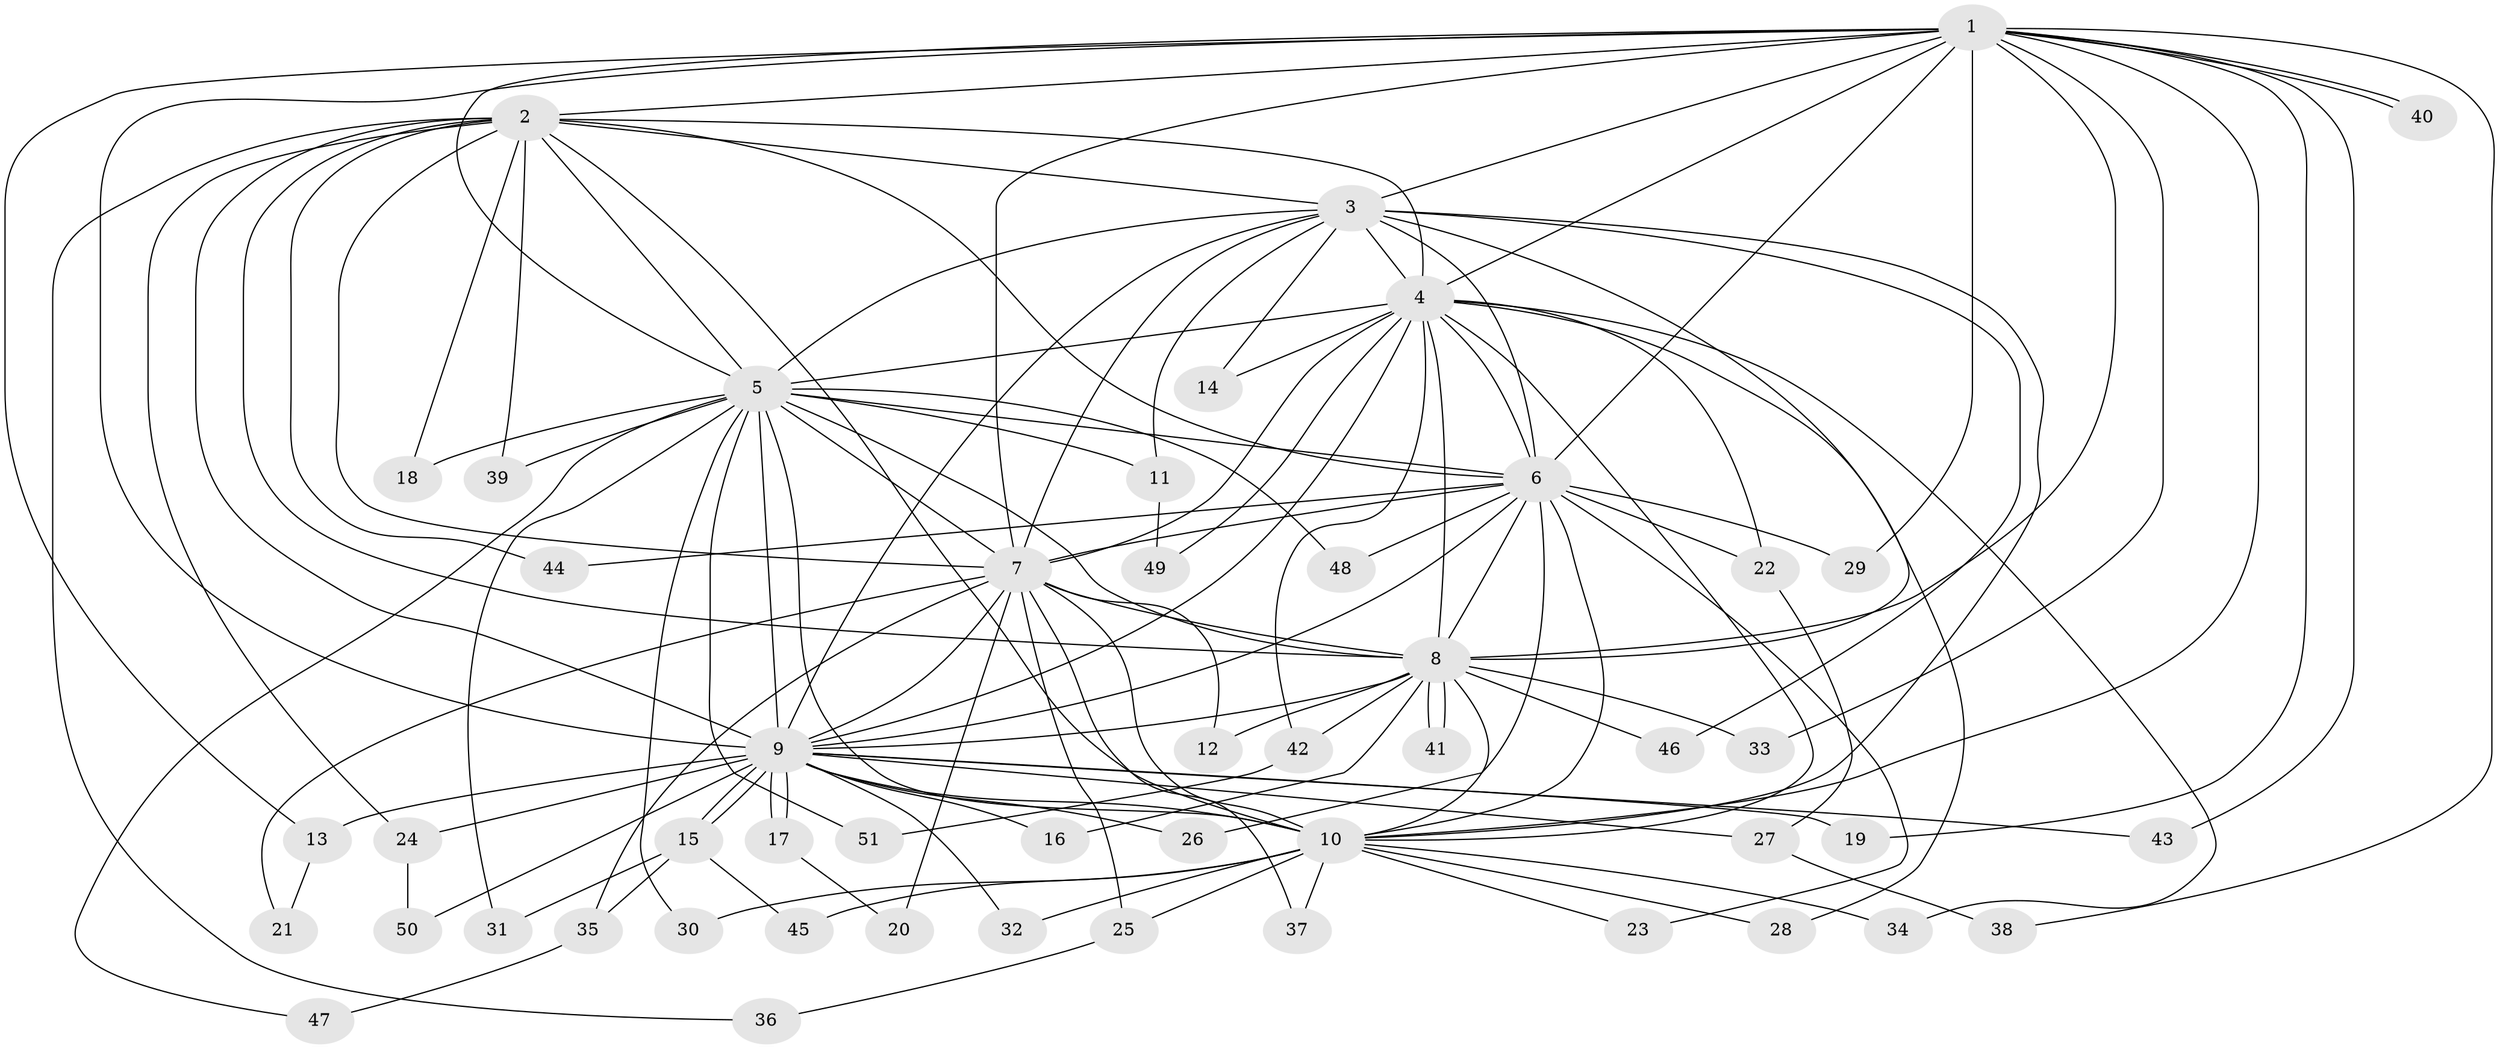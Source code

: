 // coarse degree distribution, {14: 0.02857142857142857, 12: 0.11428571428571428, 20: 0.02857142857142857, 15: 0.02857142857142857, 11: 0.02857142857142857, 3: 0.17142857142857143, 2: 0.5714285714285714, 4: 0.02857142857142857}
// Generated by graph-tools (version 1.1) at 2025/17/03/04/25 18:17:48]
// undirected, 51 vertices, 127 edges
graph export_dot {
graph [start="1"]
  node [color=gray90,style=filled];
  1;
  2;
  3;
  4;
  5;
  6;
  7;
  8;
  9;
  10;
  11;
  12;
  13;
  14;
  15;
  16;
  17;
  18;
  19;
  20;
  21;
  22;
  23;
  24;
  25;
  26;
  27;
  28;
  29;
  30;
  31;
  32;
  33;
  34;
  35;
  36;
  37;
  38;
  39;
  40;
  41;
  42;
  43;
  44;
  45;
  46;
  47;
  48;
  49;
  50;
  51;
  1 -- 2;
  1 -- 3;
  1 -- 4;
  1 -- 5;
  1 -- 6;
  1 -- 7;
  1 -- 8;
  1 -- 9;
  1 -- 10;
  1 -- 13;
  1 -- 19;
  1 -- 29;
  1 -- 33;
  1 -- 38;
  1 -- 40;
  1 -- 40;
  1 -- 43;
  2 -- 3;
  2 -- 4;
  2 -- 5;
  2 -- 6;
  2 -- 7;
  2 -- 8;
  2 -- 9;
  2 -- 10;
  2 -- 18;
  2 -- 24;
  2 -- 36;
  2 -- 39;
  2 -- 44;
  3 -- 4;
  3 -- 5;
  3 -- 6;
  3 -- 7;
  3 -- 8;
  3 -- 9;
  3 -- 10;
  3 -- 11;
  3 -- 14;
  3 -- 46;
  4 -- 5;
  4 -- 6;
  4 -- 7;
  4 -- 8;
  4 -- 9;
  4 -- 10;
  4 -- 14;
  4 -- 22;
  4 -- 28;
  4 -- 34;
  4 -- 42;
  4 -- 49;
  5 -- 6;
  5 -- 7;
  5 -- 8;
  5 -- 9;
  5 -- 10;
  5 -- 11;
  5 -- 18;
  5 -- 30;
  5 -- 31;
  5 -- 39;
  5 -- 47;
  5 -- 48;
  5 -- 51;
  6 -- 7;
  6 -- 8;
  6 -- 9;
  6 -- 10;
  6 -- 22;
  6 -- 23;
  6 -- 26;
  6 -- 29;
  6 -- 44;
  6 -- 48;
  7 -- 8;
  7 -- 9;
  7 -- 10;
  7 -- 12;
  7 -- 20;
  7 -- 21;
  7 -- 25;
  7 -- 35;
  7 -- 37;
  8 -- 9;
  8 -- 10;
  8 -- 12;
  8 -- 16;
  8 -- 33;
  8 -- 41;
  8 -- 41;
  8 -- 42;
  8 -- 46;
  9 -- 10;
  9 -- 13;
  9 -- 15;
  9 -- 15;
  9 -- 16;
  9 -- 17;
  9 -- 17;
  9 -- 19;
  9 -- 24;
  9 -- 26;
  9 -- 27;
  9 -- 32;
  9 -- 43;
  9 -- 50;
  10 -- 23;
  10 -- 25;
  10 -- 28;
  10 -- 30;
  10 -- 32;
  10 -- 34;
  10 -- 37;
  10 -- 45;
  11 -- 49;
  13 -- 21;
  15 -- 31;
  15 -- 35;
  15 -- 45;
  17 -- 20;
  22 -- 27;
  24 -- 50;
  25 -- 36;
  27 -- 38;
  35 -- 47;
  42 -- 51;
}
